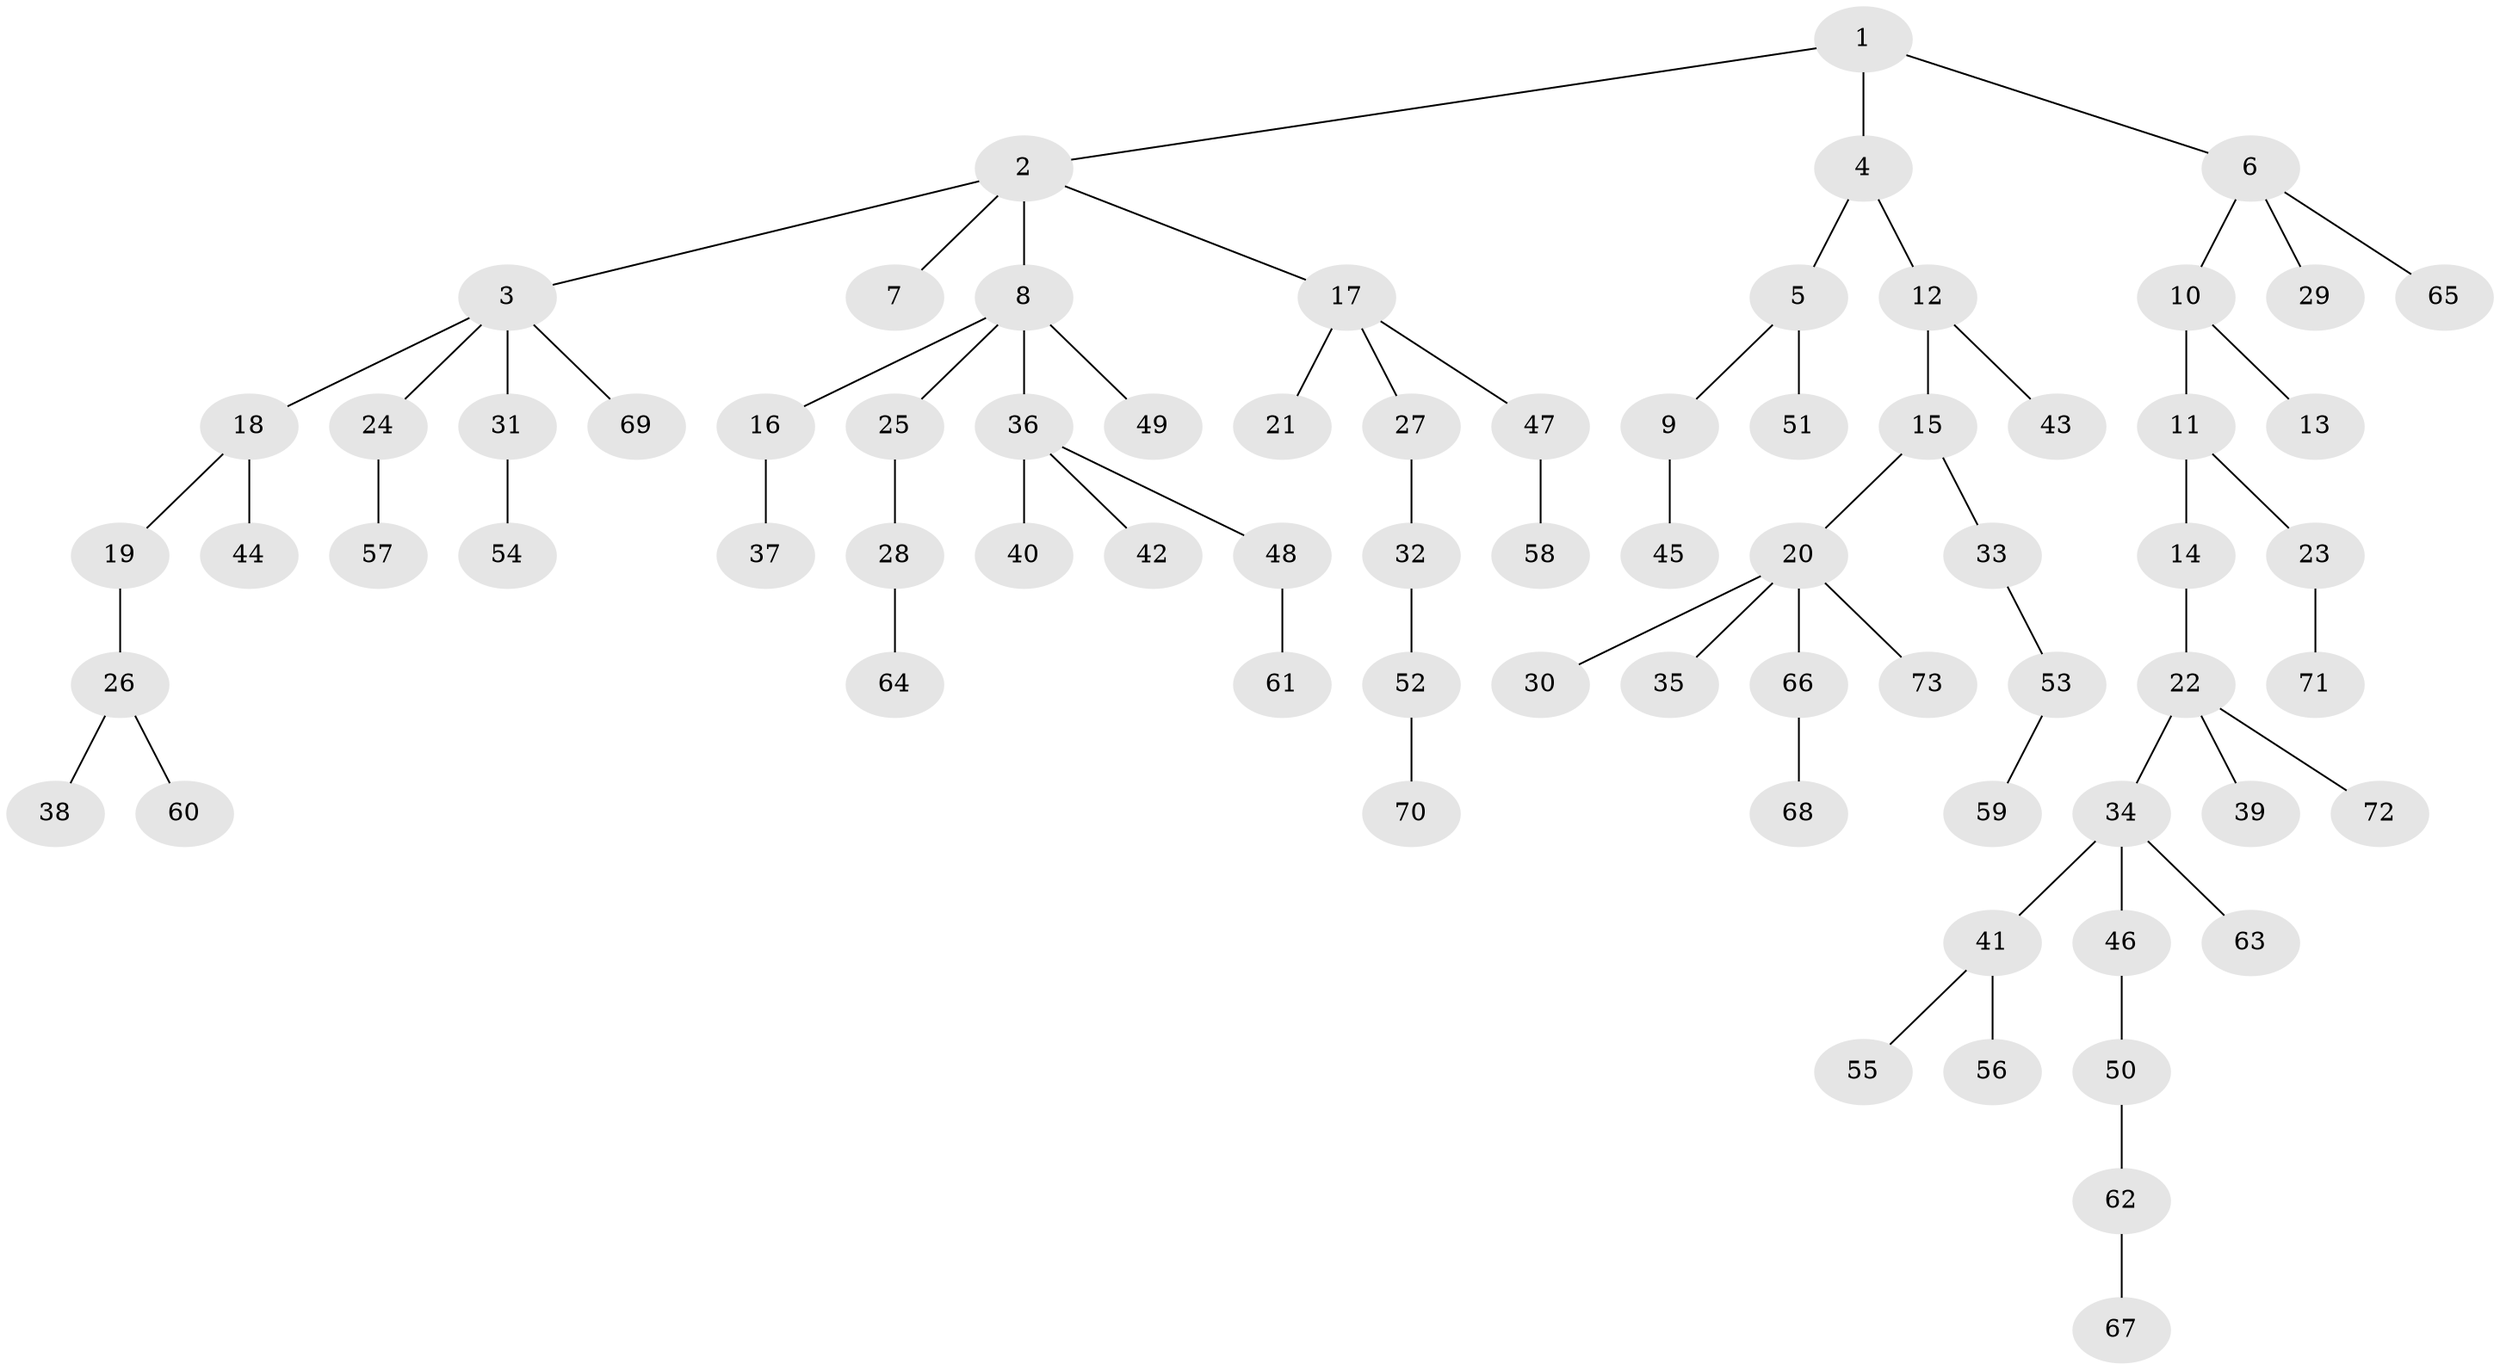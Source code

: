 // Generated by graph-tools (version 1.1) at 2025/26/03/09/25 03:26:25]
// undirected, 73 vertices, 72 edges
graph export_dot {
graph [start="1"]
  node [color=gray90,style=filled];
  1;
  2;
  3;
  4;
  5;
  6;
  7;
  8;
  9;
  10;
  11;
  12;
  13;
  14;
  15;
  16;
  17;
  18;
  19;
  20;
  21;
  22;
  23;
  24;
  25;
  26;
  27;
  28;
  29;
  30;
  31;
  32;
  33;
  34;
  35;
  36;
  37;
  38;
  39;
  40;
  41;
  42;
  43;
  44;
  45;
  46;
  47;
  48;
  49;
  50;
  51;
  52;
  53;
  54;
  55;
  56;
  57;
  58;
  59;
  60;
  61;
  62;
  63;
  64;
  65;
  66;
  67;
  68;
  69;
  70;
  71;
  72;
  73;
  1 -- 2;
  1 -- 4;
  1 -- 6;
  2 -- 3;
  2 -- 7;
  2 -- 8;
  2 -- 17;
  3 -- 18;
  3 -- 24;
  3 -- 31;
  3 -- 69;
  4 -- 5;
  4 -- 12;
  5 -- 9;
  5 -- 51;
  6 -- 10;
  6 -- 29;
  6 -- 65;
  8 -- 16;
  8 -- 25;
  8 -- 36;
  8 -- 49;
  9 -- 45;
  10 -- 11;
  10 -- 13;
  11 -- 14;
  11 -- 23;
  12 -- 15;
  12 -- 43;
  14 -- 22;
  15 -- 20;
  15 -- 33;
  16 -- 37;
  17 -- 21;
  17 -- 27;
  17 -- 47;
  18 -- 19;
  18 -- 44;
  19 -- 26;
  20 -- 30;
  20 -- 35;
  20 -- 66;
  20 -- 73;
  22 -- 34;
  22 -- 39;
  22 -- 72;
  23 -- 71;
  24 -- 57;
  25 -- 28;
  26 -- 38;
  26 -- 60;
  27 -- 32;
  28 -- 64;
  31 -- 54;
  32 -- 52;
  33 -- 53;
  34 -- 41;
  34 -- 46;
  34 -- 63;
  36 -- 40;
  36 -- 42;
  36 -- 48;
  41 -- 55;
  41 -- 56;
  46 -- 50;
  47 -- 58;
  48 -- 61;
  50 -- 62;
  52 -- 70;
  53 -- 59;
  62 -- 67;
  66 -- 68;
}
